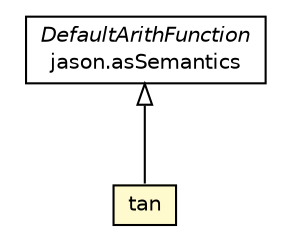 #!/usr/local/bin/dot
#
# Class diagram 
# Generated by UMLGraph version R5_6_6-1-g9240c4 (http://www.umlgraph.org/)
#

digraph G {
	edge [fontname="Helvetica",fontsize=10,labelfontname="Helvetica",labelfontsize=10];
	node [fontname="Helvetica",fontsize=10,shape=plaintext];
	nodesep=0.25;
	ranksep=0.5;
	// jason.asSemantics.DefaultArithFunction
	c75957 [label=<<table title="jason.asSemantics.DefaultArithFunction" border="0" cellborder="1" cellspacing="0" cellpadding="2" port="p" href="../asSemantics/DefaultArithFunction.html">
		<tr><td><table border="0" cellspacing="0" cellpadding="1">
<tr><td align="center" balign="center"><font face="Helvetica-Oblique"> DefaultArithFunction </font></td></tr>
<tr><td align="center" balign="center"> jason.asSemantics </td></tr>
		</table></td></tr>
		</table>>, URL="../asSemantics/DefaultArithFunction.html", fontname="Helvetica", fontcolor="black", fontsize=10.0];
	// jason.functions.tan
	c76040 [label=<<table title="jason.functions.tan" border="0" cellborder="1" cellspacing="0" cellpadding="2" port="p" bgcolor="lemonChiffon" href="./tan.html">
		<tr><td><table border="0" cellspacing="0" cellpadding="1">
<tr><td align="center" balign="center"> tan </td></tr>
		</table></td></tr>
		</table>>, URL="./tan.html", fontname="Helvetica", fontcolor="black", fontsize=10.0];
	//jason.functions.tan extends jason.asSemantics.DefaultArithFunction
	c75957:p -> c76040:p [dir=back,arrowtail=empty];
}

